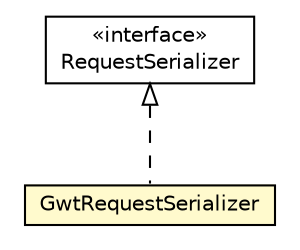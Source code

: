 #!/usr/local/bin/dot
#
# Class diagram 
# Generated by UMLGraph version R5_6-24-gf6e263 (http://www.umlgraph.org/)
#

digraph G {
	edge [fontname="Helvetica",fontsize=10,labelfontname="Helvetica",labelfontsize=10];
	node [fontname="Helvetica",fontsize=10,shape=plaintext];
	nodesep=0.25;
	ranksep=0.5;
	// io.reinert.requestor.core.RequestSerializer
	c16950 [label=<<table title="io.reinert.requestor.core.RequestSerializer" border="0" cellborder="1" cellspacing="0" cellpadding="2" port="p" href="../core/RequestSerializer.html">
		<tr><td><table border="0" cellspacing="0" cellpadding="1">
<tr><td align="center" balign="center"> &#171;interface&#187; </td></tr>
<tr><td align="center" balign="center"> RequestSerializer </td></tr>
		</table></td></tr>
		</table>>, URL="../core/RequestSerializer.html", fontname="Helvetica", fontcolor="black", fontsize=10.0];
	// io.reinert.requestor.gwt.GwtRequestSerializer
	c17059 [label=<<table title="io.reinert.requestor.gwt.GwtRequestSerializer" border="0" cellborder="1" cellspacing="0" cellpadding="2" port="p" bgcolor="lemonChiffon" href="./GwtRequestSerializer.html">
		<tr><td><table border="0" cellspacing="0" cellpadding="1">
<tr><td align="center" balign="center"> GwtRequestSerializer </td></tr>
		</table></td></tr>
		</table>>, URL="./GwtRequestSerializer.html", fontname="Helvetica", fontcolor="black", fontsize=10.0];
	//io.reinert.requestor.gwt.GwtRequestSerializer implements io.reinert.requestor.core.RequestSerializer
	c16950:p -> c17059:p [dir=back,arrowtail=empty,style=dashed];
}

